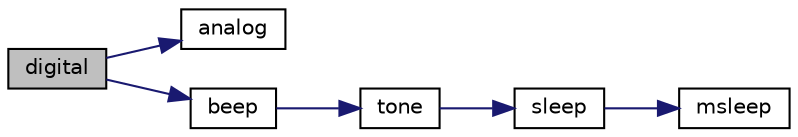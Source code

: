 digraph "digital"
{
  edge [fontname="Helvetica",fontsize="10",labelfontname="Helvetica",labelfontsize="10"];
  node [fontname="Helvetica",fontsize="10",shape=record];
  rankdir="LR";
  Node1 [label="digital",height=0.2,width=0.4,color="black", fillcolor="grey75", style="filled" fontcolor="black"];
  Node1 -> Node2 [color="midnightblue",fontsize="10",style="solid",fontname="Helvetica"];
  Node2 [label="analog",height=0.2,width=0.4,color="black", fillcolor="white", style="filled",URL="$base_2lib__ic_8c.html#afa28db0c35c02b77341a6bed7aac0cb4"];
  Node1 -> Node3 [color="midnightblue",fontsize="10",style="solid",fontname="Helvetica"];
  Node3 [label="beep",height=0.2,width=0.4,color="black", fillcolor="white", style="filled",URL="$base_2lib__ic_8c.html#a912dfbf994f4d4c7dff5aa2540ae4400"];
  Node3 -> Node4 [color="midnightblue",fontsize="10",style="solid",fontname="Helvetica"];
  Node4 [label="tone",height=0.2,width=0.4,color="black", fillcolor="white", style="filled",URL="$base_2lib__ic_8c.html#aabe762cad0063d9271131f3cc306a0e8"];
  Node4 -> Node5 [color="midnightblue",fontsize="10",style="solid",fontname="Helvetica"];
  Node5 [label="sleep",height=0.2,width=0.4,color="black", fillcolor="white", style="filled",URL="$base_2lib__ic_8c.html#aa5113ec47ecf6d5c15614c9353cb9a08"];
  Node5 -> Node6 [color="midnightblue",fontsize="10",style="solid",fontname="Helvetica"];
  Node6 [label="msleep",height=0.2,width=0.4,color="black", fillcolor="white", style="filled",URL="$base_2lib__ic_8c.html#aa3650dfb953be0fa6fb4e6a625d3f777"];
}
